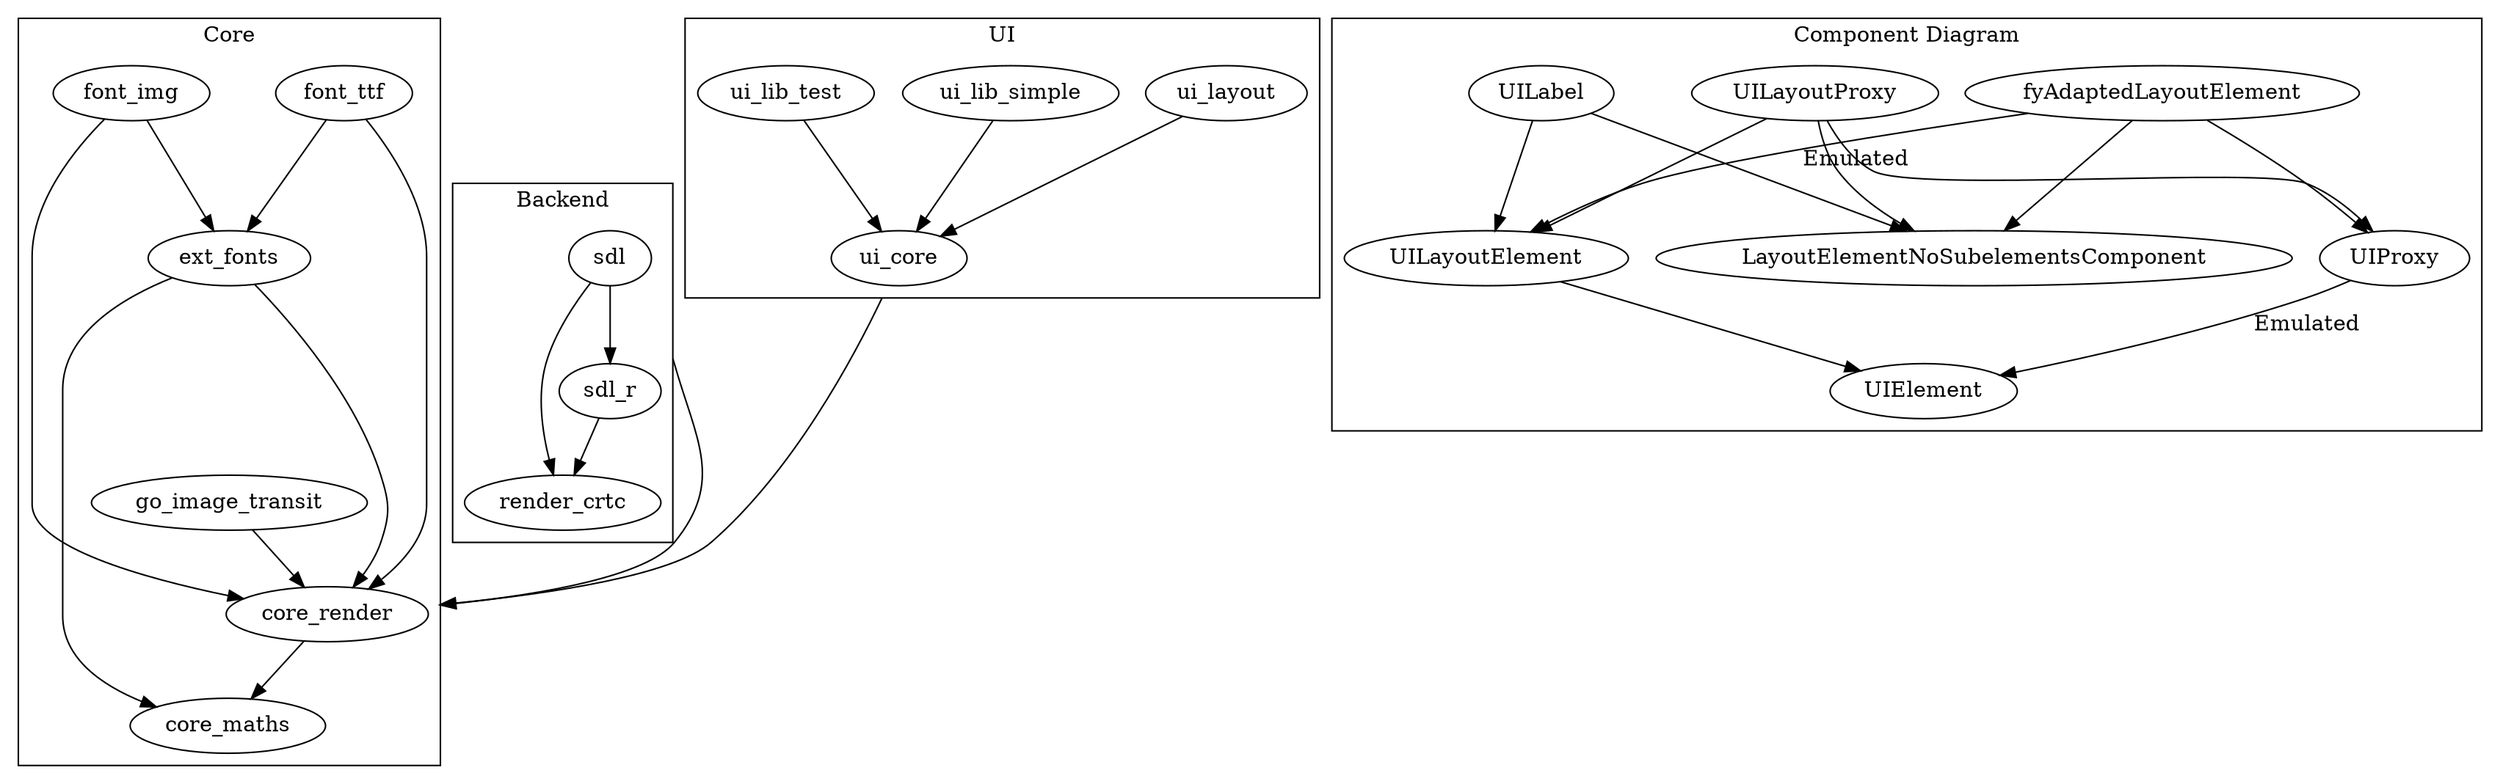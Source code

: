 digraph Dependencies {
	compound=true;
	subgraph cluster0 {
		label = "Core";
		"core_render";
		"core_maths";
		"ext_fonts";
		"font_img";
		"font_ttf";
		"core_render" -> "core_maths";
		"ext_fonts" -> "core_maths";
		"go_image_transit" -> "core_render";
		"font_img" -> "ext_fonts";
		"font_img" -> "core_render";
		"font_ttf" -> "ext_fonts";
		"font_ttf" -> "core_render";
	}
	"ext_fonts" -> "core_render" [ltail=cluster1,lhead=cluster0,minlen=3];
	subgraph cluster2 {
		label = "Backend";
		"render_crtc";
		"sdl";
		"sdl_r";
		"sdl" -> "sdl_r";
		"sdl" -> "render_crtc";
		"sdl_r" -> "render_crtc";
	}
	"sdl" -> "core_render" [ltail=cluster2,lhead=cluster0,minlen=3];
	subgraph cluster3 {
		label = "UI";
		"ui_core";
		"ui_layout";
		"ui_lib_simple";
		"ui_layout" -> "ui_core";
		"ui_lib_simple" -> "ui_core";
		"ui_lib_test" -> "ui_core";
	}
	"ui_core" -> "core_render" [ltail=cluster3,lhead=cluster0,minlen=3];
	subgraph cluster4 {
		label = "Component Diagram";
		"UIElement";
		"UIProxy";
		"UILayoutElement";
		"LayoutElementNoSubelementsComponent";
		"UILayoutProxy";

		"UIProxy" -> "UIElement" [label="Emulated"];
		"UILayoutProxy" -> "UIProxy";
		"UILayoutProxy" -> "UILayoutElement";
		"UILayoutProxy" -> "LayoutElementNoSubelementsComponent";
		"UILayoutElement" -> "UIElement";

		"fyAdaptedLayoutElement" -> "UIProxy";
		"fyAdaptedLayoutElement" -> "UILayoutElement" [label="Emulated"];
		"fyAdaptedLayoutElement" -> "LayoutElementNoSubelementsComponent";
		"UILabel" -> "UILayoutElement";
		"UILabel" -> "LayoutElementNoSubelementsComponent";
	}
	// CLASS
}
